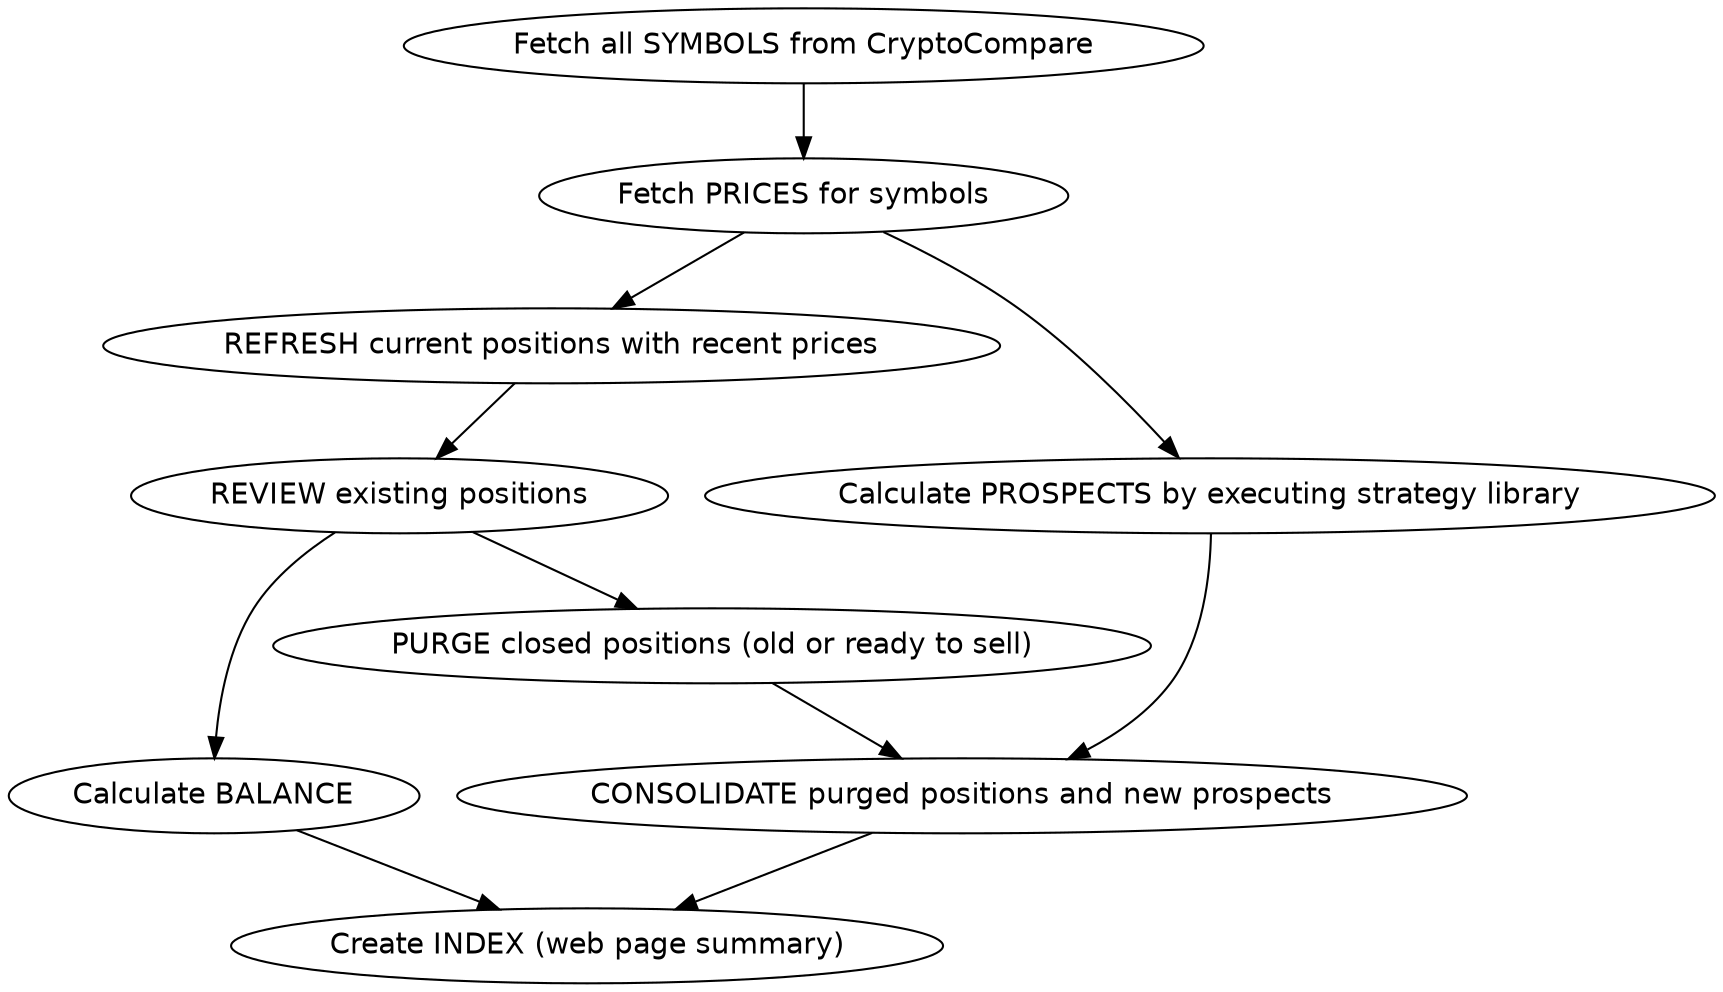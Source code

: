 digraph {

  node [fontname=Helvetica]

  review [label="REVIEW existing positions"]
  purge [label="PURGE closed positions (old or ready to sell)"]
  consolidate [label="CONSOLIDATE purged positions and new prospects"]
  balance [label="Calculate BALANCE"]
  index [label="Create INDEX (web page summary)"]

  "Fetch all SYMBOLS from CryptoCompare"
    -> "Fetch PRICES for symbols"
    -> "REFRESH current positions with recent prices"
    -> review

  "Fetch PRICES for symbols"
    -> "Calculate PROSPECTS by executing strategy library"
    -> consolidate

  // Consolidate takes review and new
  review
    -> purge
    -> consolidate
    -> index

  // Balance calculation
  review
    -> balance
    -> index
}
